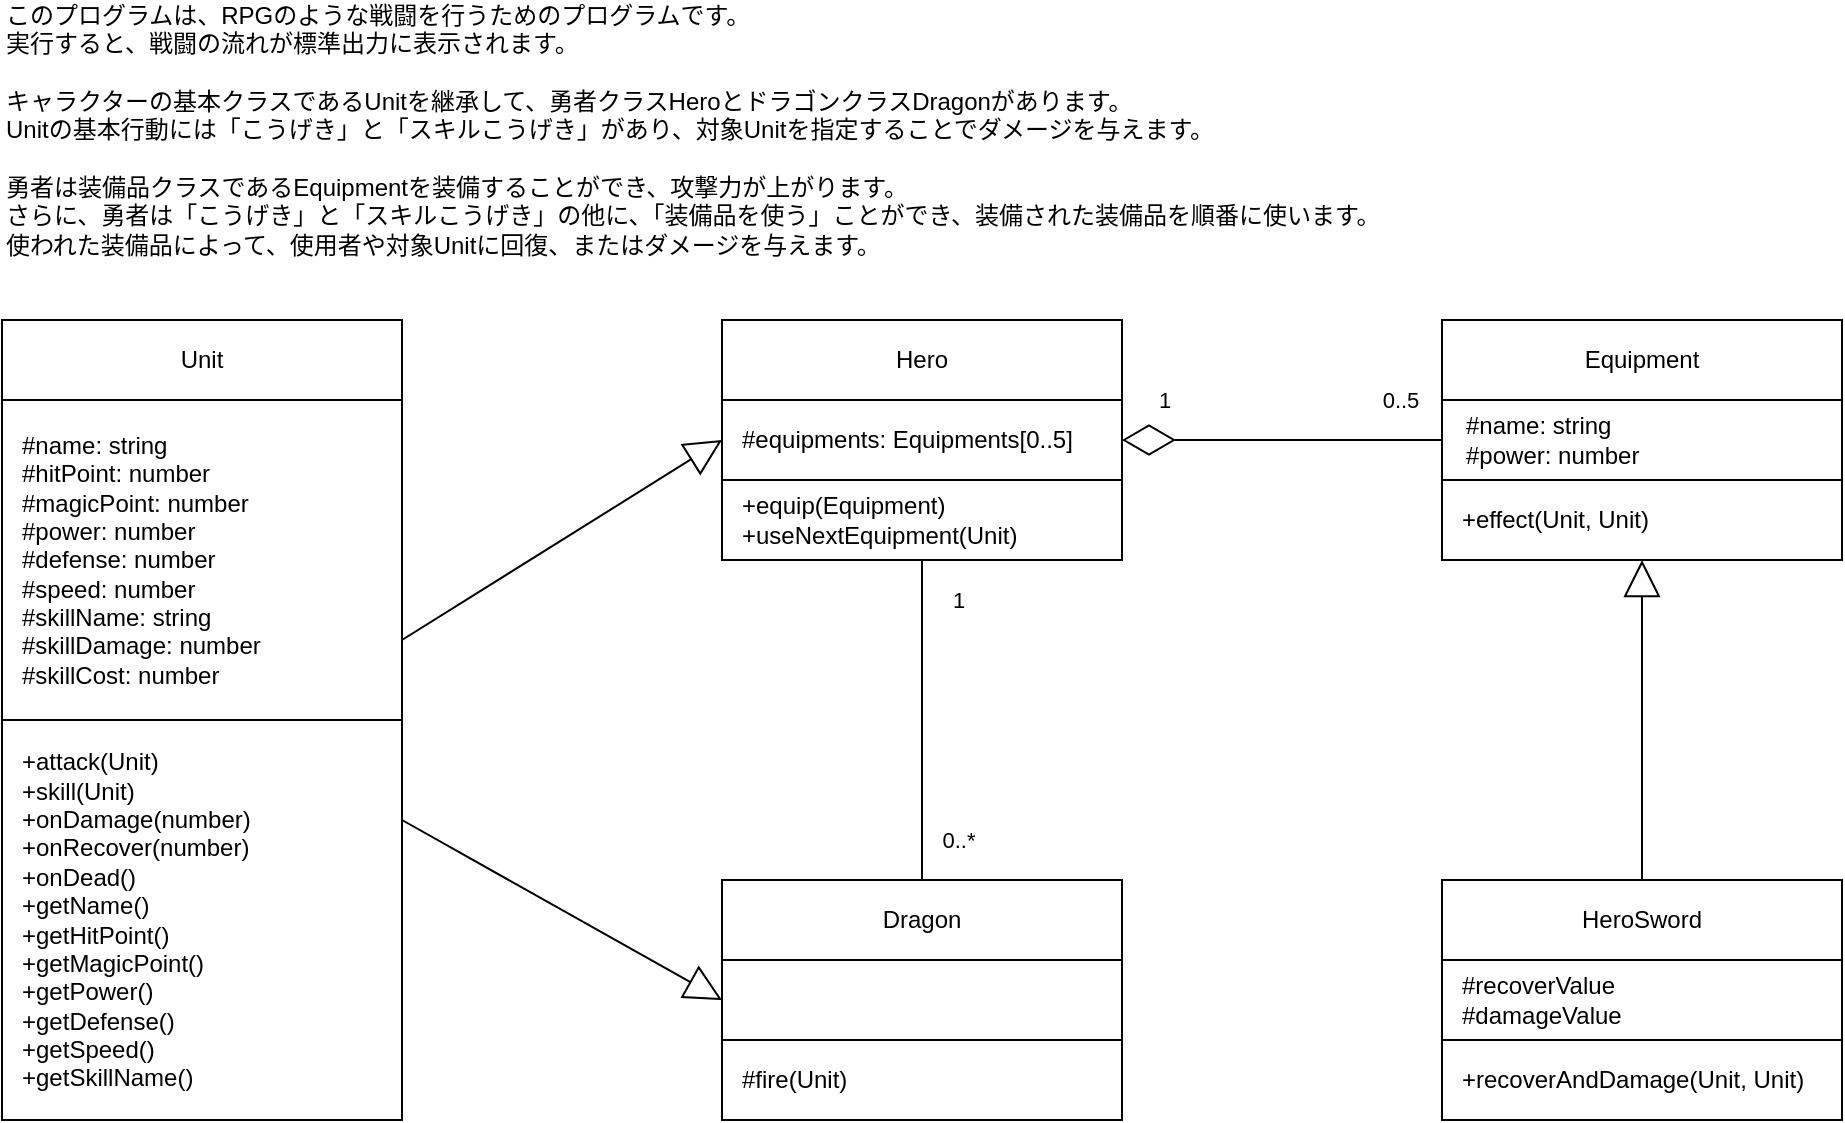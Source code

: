 <mxfile>
    <diagram id="Xb7f6tzdeezMLrXfZgM0" name="ページ1">
        <mxGraphModel dx="1296" dy="1118" grid="1" gridSize="10" guides="1" tooltips="1" connect="1" arrows="1" fold="1" page="1" pageScale="1" pageWidth="827" pageHeight="1169" math="0" shadow="0">
            <root>
                <mxCell id="0"/>
                <mxCell id="1" parent="0"/>
                <mxCell id="16" value="" style="group" vertex="1" connectable="0" parent="1">
                    <mxGeometry x="400" y="200" width="200" height="120" as="geometry"/>
                </mxCell>
                <mxCell id="6" value="Hero" style="rounded=0;whiteSpace=wrap;html=1;align=center;" parent="16" vertex="1">
                    <mxGeometry width="200" height="40" as="geometry"/>
                </mxCell>
                <mxCell id="12" value="&lt;span style=&quot;&quot;&gt;#equipments: Equipments[0..5]&lt;/span&gt;" style="rounded=0;whiteSpace=wrap;html=1;align=left;spacing=10;" vertex="1" parent="16">
                    <mxGeometry y="40" width="200" height="40" as="geometry"/>
                </mxCell>
                <mxCell id="14" value="&lt;span&gt;+equip(Equipment)&lt;br&gt;+useNextEquipment(Unit)&lt;br&gt;&lt;/span&gt;" style="rounded=0;whiteSpace=wrap;html=1;align=left;spacing=10;" vertex="1" parent="16">
                    <mxGeometry y="80" width="200" height="40" as="geometry"/>
                </mxCell>
                <mxCell id="35" value="" style="endArrow=block;endSize=16;endFill=0;html=1;exitX=0.5;exitY=0;exitDx=0;exitDy=0;entryX=0.5;entryY=1;entryDx=0;entryDy=0;" edge="1" parent="1" source="11" target="15">
                    <mxGeometry width="160" relative="1" as="geometry">
                        <mxPoint x="260" y="680" as="sourcePoint"/>
                        <mxPoint x="420" y="680" as="targetPoint"/>
                    </mxGeometry>
                </mxCell>
                <mxCell id="36" value="" style="endArrow=block;endSize=16;endFill=0;html=1;entryX=0;entryY=0.5;entryDx=0;entryDy=0;exitX=1;exitY=0.75;exitDx=0;exitDy=0;" edge="1" parent="1" source="3" target="12">
                    <mxGeometry width="160" relative="1" as="geometry">
                        <mxPoint x="270" y="340" as="sourcePoint"/>
                        <mxPoint x="440" y="530" as="targetPoint"/>
                    </mxGeometry>
                </mxCell>
                <mxCell id="37" value="" style="endArrow=block;endSize=16;endFill=0;html=1;exitX=1;exitY=0.25;exitDx=0;exitDy=0;entryX=0;entryY=0.5;entryDx=0;entryDy=0;" edge="1" parent="1" source="4" target="18">
                    <mxGeometry width="160" relative="1" as="geometry">
                        <mxPoint x="280" y="400" as="sourcePoint"/>
                        <mxPoint x="440" y="400" as="targetPoint"/>
                    </mxGeometry>
                </mxCell>
                <mxCell id="46" value="" style="endArrow=none;html=1;edgeStyle=orthogonalEdgeStyle;exitX=0.5;exitY=1;exitDx=0;exitDy=0;entryX=0.5;entryY=0;entryDx=0;entryDy=0;" edge="1" parent="1" source="14" target="7">
                    <mxGeometry relative="1" as="geometry">
                        <mxPoint x="460" y="680" as="sourcePoint"/>
                        <mxPoint x="620" y="680" as="targetPoint"/>
                    </mxGeometry>
                </mxCell>
                <mxCell id="50" value="" style="endArrow=diamondThin;endFill=0;endSize=24;html=1;entryX=1;entryY=0.5;entryDx=0;entryDy=0;exitX=0;exitY=0.5;exitDx=0;exitDy=0;" edge="1" parent="1" source="9" target="12">
                    <mxGeometry width="160" relative="1" as="geometry">
                        <mxPoint x="640" y="620" as="sourcePoint"/>
                        <mxPoint x="800" y="620" as="targetPoint"/>
                    </mxGeometry>
                </mxCell>
                <mxCell id="51" value="1" style="edgeLabel;html=1;align=center;verticalAlign=middle;resizable=0;points=[];" vertex="1" connectable="0" parent="50">
                    <mxGeometry x="0.809" y="3" relative="1" as="geometry">
                        <mxPoint x="5" y="-23" as="offset"/>
                    </mxGeometry>
                </mxCell>
                <mxCell id="53" value="0..5" style="edgeLabel;html=1;align=center;verticalAlign=middle;resizable=0;points=[];" vertex="1" connectable="0" parent="50">
                    <mxGeometry x="-0.734" y="1" relative="1" as="geometry">
                        <mxPoint y="-21" as="offset"/>
                    </mxGeometry>
                </mxCell>
                <mxCell id="54" value="1" style="edgeLabel;html=1;align=center;verticalAlign=middle;resizable=0;points=[];" vertex="1" connectable="0" parent="1">
                    <mxGeometry x="670" y="410" as="geometry">
                        <mxPoint x="-152" y="-70" as="offset"/>
                    </mxGeometry>
                </mxCell>
                <mxCell id="55" value="0..*" style="edgeLabel;html=1;align=center;verticalAlign=middle;resizable=0;points=[];" vertex="1" connectable="0" parent="1">
                    <mxGeometry x="670" y="530" as="geometry">
                        <mxPoint x="-152" y="-70" as="offset"/>
                    </mxGeometry>
                </mxCell>
                <mxCell id="57" value="" style="group" vertex="1" connectable="0" parent="1">
                    <mxGeometry x="40" y="200" width="200" height="400" as="geometry"/>
                </mxCell>
                <mxCell id="2" value="Unit" style="rounded=0;whiteSpace=wrap;html=1;" parent="57" vertex="1">
                    <mxGeometry width="200" height="40" as="geometry"/>
                </mxCell>
                <mxCell id="3" value="#name: string&lt;br&gt;#hitPoint: number&lt;br&gt;#magicPoint: number&lt;br&gt;#power: number&lt;br&gt;#defense: number&lt;br&gt;#speed: number&lt;br&gt;#skillName: string&lt;br&gt;#skillDamage: number&lt;br&gt;#skillCost: number" style="rounded=0;whiteSpace=wrap;html=1;align=left;spacingLeft=0;spacingBottom=0;spacingTop=0;spacing=10;" parent="57" vertex="1">
                    <mxGeometry y="40" width="200" height="160" as="geometry"/>
                </mxCell>
                <mxCell id="4" value="+attack(Unit)&lt;br&gt;+skill(Unit)&lt;br&gt;+onDamage(number)&lt;br&gt;+onRecover(number)&lt;br&gt;+onDead()&lt;br&gt;+getName()&lt;br&gt;+getHitPoint()&lt;br&gt;+getMagicPoint()&lt;br&gt;+getPower()&lt;br&gt;+getDefense()&lt;br&gt;+getSpeed()&lt;br&gt;+getSkillName()" style="rounded=0;whiteSpace=wrap;html=1;align=left;spacing=10;" parent="57" vertex="1">
                    <mxGeometry y="200" width="200" height="200" as="geometry"/>
                </mxCell>
                <mxCell id="13" style="edgeStyle=none;html=1;exitX=0.5;exitY=0;exitDx=0;exitDy=0;" edge="1" parent="57" source="4" target="3">
                    <mxGeometry x="120" y="140" as="geometry"/>
                </mxCell>
                <mxCell id="59" value="" style="group" vertex="1" connectable="0" parent="1">
                    <mxGeometry x="760" y="200" width="200" height="120" as="geometry"/>
                </mxCell>
                <mxCell id="15" value="+effect(Unit, Unit)" style="rounded=0;whiteSpace=wrap;html=1;align=left;spacing=10;" vertex="1" parent="59">
                    <mxGeometry y="80" width="200" height="40" as="geometry"/>
                </mxCell>
                <mxCell id="8" value="Equipment" style="rounded=0;whiteSpace=wrap;html=1;align=center;" parent="59" vertex="1">
                    <mxGeometry width="200" height="40" as="geometry"/>
                </mxCell>
                <mxCell id="9" value="#name: string&lt;br&gt;#power: number" style="rounded=0;whiteSpace=wrap;html=1;align=left;spacing=12;" parent="59" vertex="1">
                    <mxGeometry y="40" width="200" height="40" as="geometry"/>
                </mxCell>
                <mxCell id="60" value="" style="group" vertex="1" connectable="0" parent="1">
                    <mxGeometry x="760" y="480" width="200" height="120" as="geometry"/>
                </mxCell>
                <mxCell id="11" value="HeroSword" style="rounded=0;whiteSpace=wrap;html=1;align=center;" parent="60" vertex="1">
                    <mxGeometry width="200" height="40" as="geometry"/>
                </mxCell>
                <mxCell id="20" value="#recoverValue&lt;br&gt;#damageValue" style="rounded=0;whiteSpace=wrap;html=1;align=left;spacing=10;" vertex="1" parent="60">
                    <mxGeometry y="40" width="200" height="40" as="geometry"/>
                </mxCell>
                <mxCell id="21" value="+recoverAndDamage(Unit, Unit)" style="rounded=0;whiteSpace=wrap;html=1;align=left;spacing=10;" vertex="1" parent="60">
                    <mxGeometry y="80" width="200" height="40" as="geometry"/>
                </mxCell>
                <mxCell id="61" value="" style="group" vertex="1" connectable="0" parent="1">
                    <mxGeometry x="400" y="480" width="200" height="120" as="geometry"/>
                </mxCell>
                <mxCell id="7" value="Dragon" style="rounded=0;whiteSpace=wrap;html=1;align=center;" parent="61" vertex="1">
                    <mxGeometry width="200" height="40" as="geometry"/>
                </mxCell>
                <mxCell id="18" value="" style="rounded=0;whiteSpace=wrap;html=1;align=left;spacing=10;" vertex="1" parent="61">
                    <mxGeometry y="40" width="200" height="40" as="geometry"/>
                </mxCell>
                <mxCell id="19" value="#fire(Unit)" style="rounded=0;whiteSpace=wrap;html=1;align=left;spacing=10;" vertex="1" parent="61">
                    <mxGeometry y="80" width="200" height="40" as="geometry"/>
                </mxCell>
                <mxCell id="63" value="このプログラムは、RPGのような戦闘を行うためのプログラムです。&lt;br&gt;実行すると、戦闘の流れが標準出力に表示されます。&lt;br&gt;&lt;br&gt;&lt;div&gt;&lt;span&gt;キャラクターの基本クラスであるUnitを継承して、勇者クラスHeroとドラゴンクラスDragonがあります。&lt;/span&gt;&lt;/div&gt;&lt;div&gt;&lt;span&gt;Unitの基本行動には「こうげき」と「スキルこうげき」があり、対象Unitを指定することでダメージを与えます。&lt;/span&gt;&lt;/div&gt;&lt;div&gt;&lt;span&gt;&lt;br&gt;&lt;/span&gt;&lt;/div&gt;&lt;div&gt;勇者は装備品クラスであるEquipmentを装備することができ、攻撃力が上がります。&lt;/div&gt;&lt;div&gt;さらに、勇者は「こうげき」と「スキルこうげき」の他に、「装備品を使う」ことができ、装備された装備品を順番に使います。&lt;/div&gt;&lt;div&gt;使われた装備品によって、使用者や対象Unitに回復、またはダメージを与えます。&lt;/div&gt;" style="text;html=1;align=left;verticalAlign=middle;resizable=0;points=[];autosize=1;strokeColor=none;" vertex="1" parent="1">
                    <mxGeometry x="40" y="40" width="610" height="130" as="geometry"/>
                </mxCell>
            </root>
        </mxGraphModel>
    </diagram>
</mxfile>
